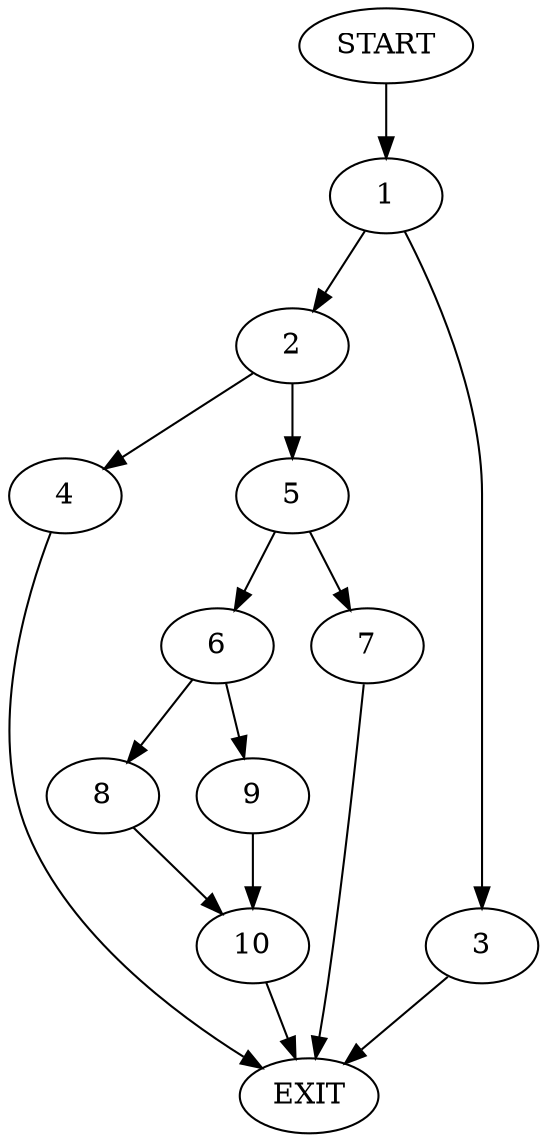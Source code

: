 digraph {
0 [label="START"]
11 [label="EXIT"]
0 -> 1
1 -> 2
1 -> 3
2 -> 4
2 -> 5
3 -> 11
5 -> 6
5 -> 7
4 -> 11
6 -> 8
6 -> 9
7 -> 11
9 -> 10
8 -> 10
10 -> 11
}
